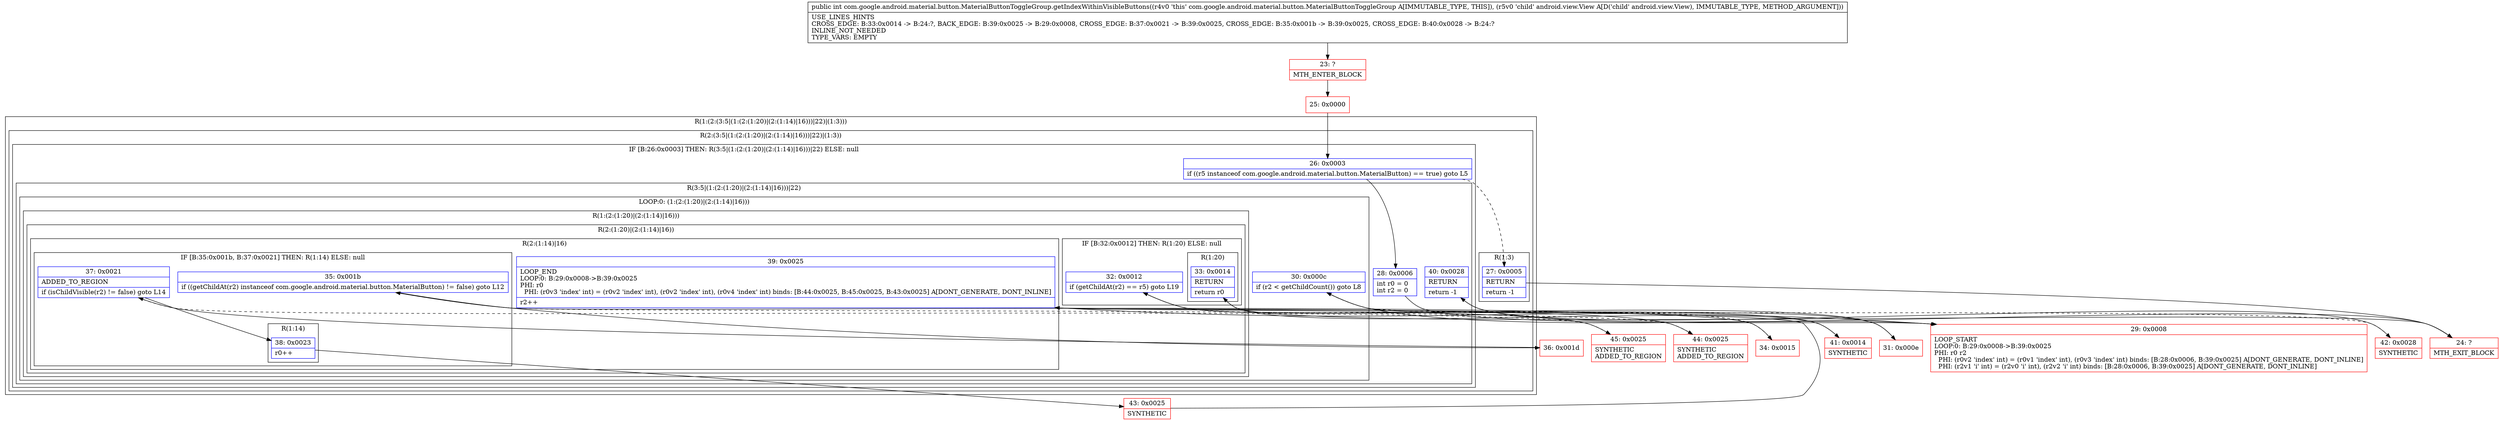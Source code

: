 digraph "CFG forcom.google.android.material.button.MaterialButtonToggleGroup.getIndexWithinVisibleButtons(Landroid\/view\/View;)I" {
subgraph cluster_Region_23952366 {
label = "R(1:(2:(3:5|(1:(2:(1:20)|(2:(1:14)|16)))|22)|(1:3)))";
node [shape=record,color=blue];
subgraph cluster_Region_890969095 {
label = "R(2:(3:5|(1:(2:(1:20)|(2:(1:14)|16)))|22)|(1:3))";
node [shape=record,color=blue];
subgraph cluster_IfRegion_115575188 {
label = "IF [B:26:0x0003] THEN: R(3:5|(1:(2:(1:20)|(2:(1:14)|16)))|22) ELSE: null";
node [shape=record,color=blue];
Node_26 [shape=record,label="{26\:\ 0x0003|if ((r5 instanceof com.google.android.material.button.MaterialButton) == true) goto L5\l}"];
subgraph cluster_Region_1175408671 {
label = "R(3:5|(1:(2:(1:20)|(2:(1:14)|16)))|22)";
node [shape=record,color=blue];
Node_28 [shape=record,label="{28\:\ 0x0006|int r0 = 0\lint r2 = 0\l}"];
subgraph cluster_LoopRegion_1266345040 {
label = "LOOP:0: (1:(2:(1:20)|(2:(1:14)|16)))";
node [shape=record,color=blue];
Node_30 [shape=record,label="{30\:\ 0x000c|if (r2 \< getChildCount()) goto L8\l}"];
subgraph cluster_Region_1301926160 {
label = "R(1:(2:(1:20)|(2:(1:14)|16)))";
node [shape=record,color=blue];
subgraph cluster_Region_666984774 {
label = "R(2:(1:20)|(2:(1:14)|16))";
node [shape=record,color=blue];
subgraph cluster_IfRegion_1864021414 {
label = "IF [B:32:0x0012] THEN: R(1:20) ELSE: null";
node [shape=record,color=blue];
Node_32 [shape=record,label="{32\:\ 0x0012|if (getChildAt(r2) == r5) goto L19\l}"];
subgraph cluster_Region_274226466 {
label = "R(1:20)";
node [shape=record,color=blue];
Node_33 [shape=record,label="{33\:\ 0x0014|RETURN\l|return r0\l}"];
}
}
subgraph cluster_Region_2009713288 {
label = "R(2:(1:14)|16)";
node [shape=record,color=blue];
subgraph cluster_IfRegion_1031361578 {
label = "IF [B:35:0x001b, B:37:0x0021] THEN: R(1:14) ELSE: null";
node [shape=record,color=blue];
Node_35 [shape=record,label="{35\:\ 0x001b|if ((getChildAt(r2) instanceof com.google.android.material.button.MaterialButton) != false) goto L12\l}"];
Node_37 [shape=record,label="{37\:\ 0x0021|ADDED_TO_REGION\l|if (isChildVisible(r2) != false) goto L14\l}"];
subgraph cluster_Region_2061259501 {
label = "R(1:14)";
node [shape=record,color=blue];
Node_38 [shape=record,label="{38\:\ 0x0023|r0++\l}"];
}
}
Node_39 [shape=record,label="{39\:\ 0x0025|LOOP_END\lLOOP:0: B:29:0x0008\-\>B:39:0x0025\lPHI: r0 \l  PHI: (r0v3 'index' int) = (r0v2 'index' int), (r0v2 'index' int), (r0v4 'index' int) binds: [B:44:0x0025, B:45:0x0025, B:43:0x0025] A[DONT_GENERATE, DONT_INLINE]\l|r2++\l}"];
}
}
}
}
Node_40 [shape=record,label="{40\:\ 0x0028|RETURN\l|return \-1\l}"];
}
}
subgraph cluster_Region_1255647901 {
label = "R(1:3)";
node [shape=record,color=blue];
Node_27 [shape=record,label="{27\:\ 0x0005|RETURN\l|return \-1\l}"];
}
}
}
Node_23 [shape=record,color=red,label="{23\:\ ?|MTH_ENTER_BLOCK\l}"];
Node_25 [shape=record,color=red,label="{25\:\ 0x0000}"];
Node_24 [shape=record,color=red,label="{24\:\ ?|MTH_EXIT_BLOCK\l}"];
Node_29 [shape=record,color=red,label="{29\:\ 0x0008|LOOP_START\lLOOP:0: B:29:0x0008\-\>B:39:0x0025\lPHI: r0 r2 \l  PHI: (r0v2 'index' int) = (r0v1 'index' int), (r0v3 'index' int) binds: [B:28:0x0006, B:39:0x0025] A[DONT_GENERATE, DONT_INLINE]\l  PHI: (r2v1 'i' int) = (r2v0 'i' int), (r2v2 'i' int) binds: [B:28:0x0006, B:39:0x0025] A[DONT_GENERATE, DONT_INLINE]\l}"];
Node_31 [shape=record,color=red,label="{31\:\ 0x000e}"];
Node_34 [shape=record,color=red,label="{34\:\ 0x0015}"];
Node_36 [shape=record,color=red,label="{36\:\ 0x001d}"];
Node_43 [shape=record,color=red,label="{43\:\ 0x0025|SYNTHETIC\l}"];
Node_45 [shape=record,color=red,label="{45\:\ 0x0025|SYNTHETIC\lADDED_TO_REGION\l}"];
Node_44 [shape=record,color=red,label="{44\:\ 0x0025|SYNTHETIC\lADDED_TO_REGION\l}"];
Node_41 [shape=record,color=red,label="{41\:\ 0x0014|SYNTHETIC\l}"];
Node_42 [shape=record,color=red,label="{42\:\ 0x0028|SYNTHETIC\l}"];
MethodNode[shape=record,label="{public int com.google.android.material.button.MaterialButtonToggleGroup.getIndexWithinVisibleButtons((r4v0 'this' com.google.android.material.button.MaterialButtonToggleGroup A[IMMUTABLE_TYPE, THIS]), (r5v0 'child' android.view.View A[D('child' android.view.View), IMMUTABLE_TYPE, METHOD_ARGUMENT]))  | USE_LINES_HINTS\lCROSS_EDGE: B:33:0x0014 \-\> B:24:?, BACK_EDGE: B:39:0x0025 \-\> B:29:0x0008, CROSS_EDGE: B:37:0x0021 \-\> B:39:0x0025, CROSS_EDGE: B:35:0x001b \-\> B:39:0x0025, CROSS_EDGE: B:40:0x0028 \-\> B:24:?\lINLINE_NOT_NEEDED\lTYPE_VARS: EMPTY\l}"];
MethodNode -> Node_23;Node_26 -> Node_27[style=dashed];
Node_26 -> Node_28;
Node_28 -> Node_29;
Node_30 -> Node_31;
Node_30 -> Node_42[style=dashed];
Node_32 -> Node_34[style=dashed];
Node_32 -> Node_41;
Node_33 -> Node_24;
Node_35 -> Node_36;
Node_35 -> Node_44[style=dashed];
Node_37 -> Node_38;
Node_37 -> Node_45[style=dashed];
Node_38 -> Node_43;
Node_39 -> Node_29;
Node_40 -> Node_24;
Node_27 -> Node_24;
Node_23 -> Node_25;
Node_25 -> Node_26;
Node_29 -> Node_30;
Node_31 -> Node_32;
Node_34 -> Node_35;
Node_36 -> Node_37;
Node_43 -> Node_39;
Node_45 -> Node_39;
Node_44 -> Node_39;
Node_41 -> Node_33;
Node_42 -> Node_40;
}

